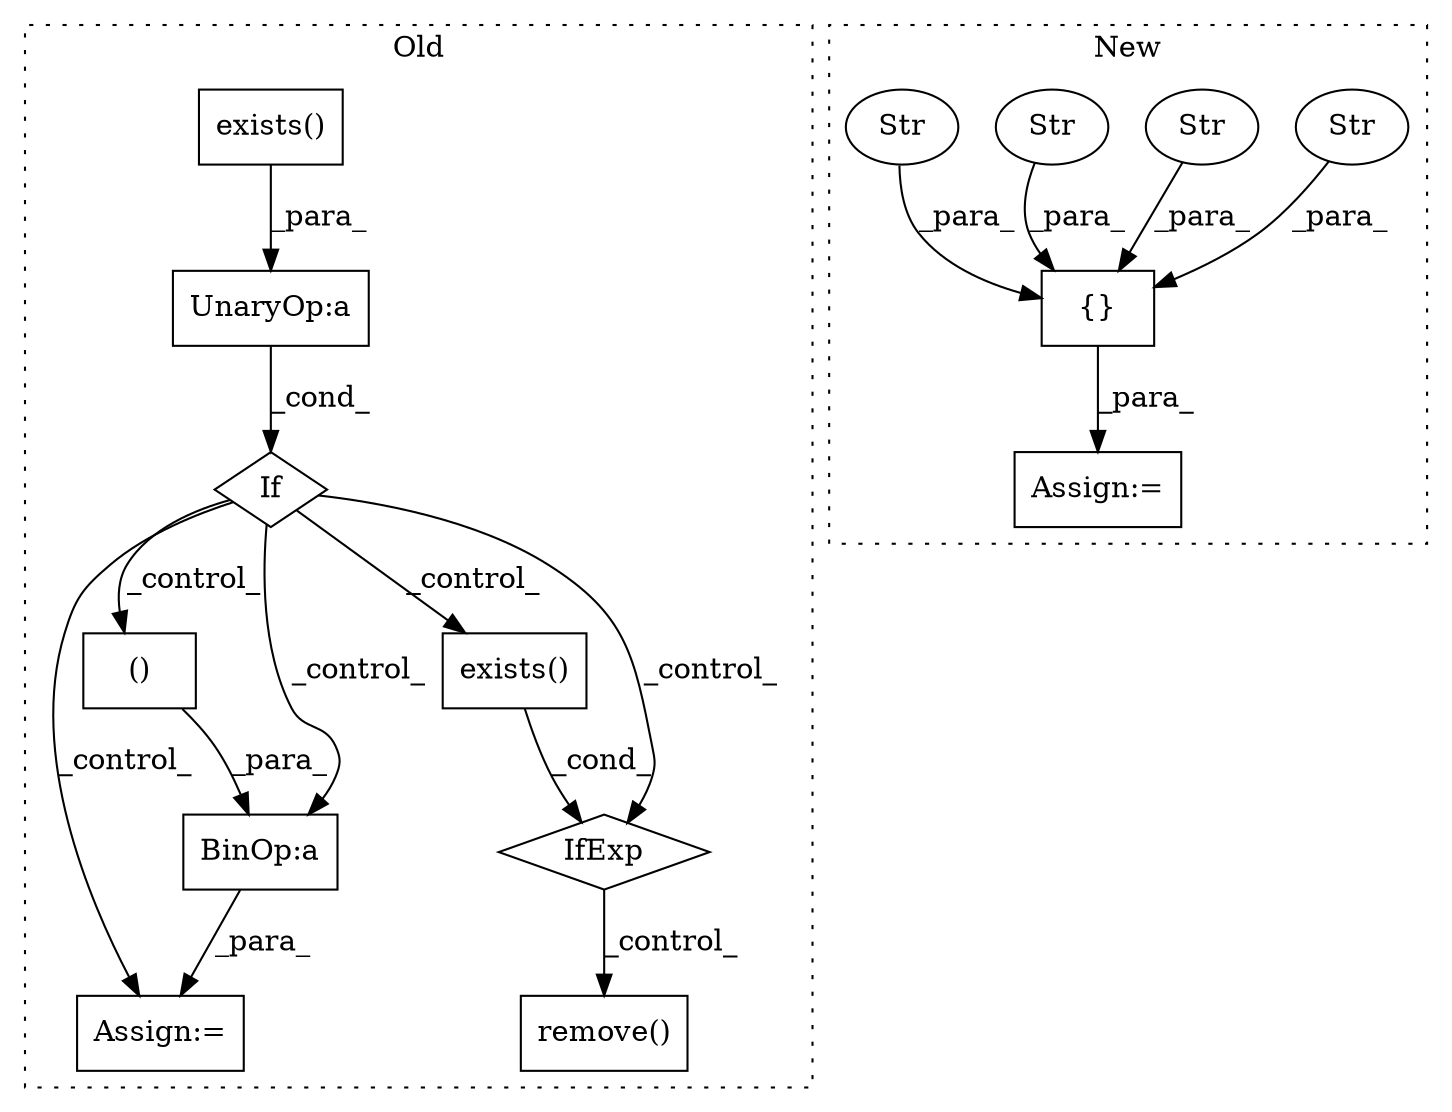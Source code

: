 digraph G {
subgraph cluster0 {
1 [label="exists()" a="75" s="1151,1173" l="15,1" shape="box"];
3 [label="If" a="96" s="1132" l="3" shape="diamond"];
5 [label="UnaryOp:a" a="61" s="1135" l="75" shape="box"];
6 [label="Assign:=" a="68" s="1348" l="3" shape="box"];
7 [label="()" a="54" s="1429" l="6" shape="box"];
12 [label="BinOp:a" a="82" s="1418" l="3" shape="box"];
13 [label="exists()" a="75" s="1273,1295" l="15,1" shape="box"];
14 [label="IfExp" a="51" s="1269,1296" l="4,6" shape="diamond"];
15 [label="remove()" a="75" s="1251,1268" l="10,1" shape="box"];
label = "Old";
style="dotted";
}
subgraph cluster1 {
2 [label="{}" a="59" s="541,596" l="1,0" shape="box"];
4 [label="Assign:=" a="68" s="538" l="3" shape="box"];
8 [label="Str" a="66" s="570" l="12" shape="ellipse"];
9 [label="Str" a="66" s="556" l="12" shape="ellipse"];
10 [label="Str" a="66" s="584" l="12" shape="ellipse"];
11 [label="Str" a="66" s="542" l="12" shape="ellipse"];
label = "New";
style="dotted";
}
1 -> 5 [label="_para_"];
2 -> 4 [label="_para_"];
3 -> 14 [label="_control_"];
3 -> 13 [label="_control_"];
3 -> 12 [label="_control_"];
3 -> 6 [label="_control_"];
3 -> 7 [label="_control_"];
5 -> 3 [label="_cond_"];
7 -> 12 [label="_para_"];
8 -> 2 [label="_para_"];
9 -> 2 [label="_para_"];
10 -> 2 [label="_para_"];
11 -> 2 [label="_para_"];
12 -> 6 [label="_para_"];
13 -> 14 [label="_cond_"];
14 -> 15 [label="_control_"];
}